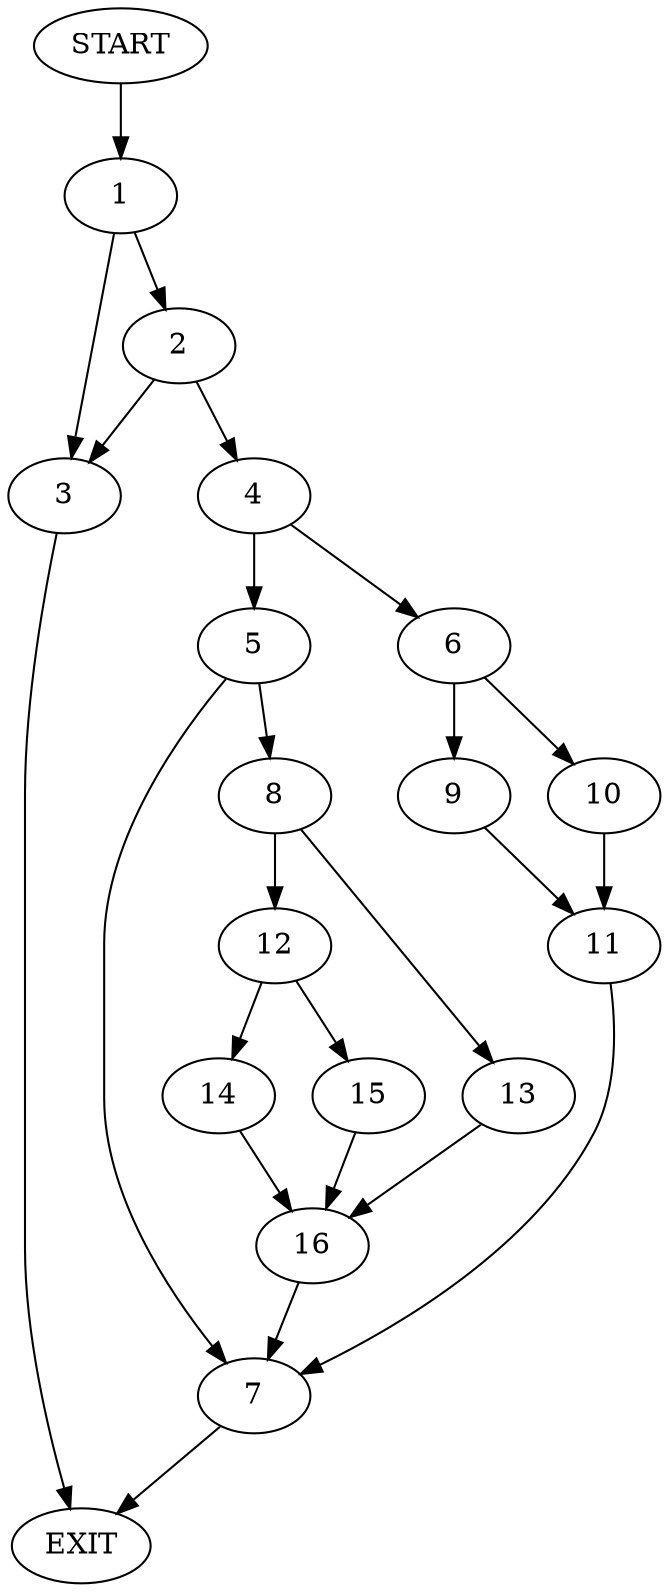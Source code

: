 digraph {
0 [label="START"]
17 [label="EXIT"]
0 -> 1
1 -> 2
1 -> 3
2 -> 3
2 -> 4
3 -> 17
4 -> 5
4 -> 6
5 -> 7
5 -> 8
6 -> 9
6 -> 10
10 -> 11
9 -> 11
11 -> 7
7 -> 17
8 -> 12
8 -> 13
12 -> 14
12 -> 15
13 -> 16
16 -> 7
14 -> 16
15 -> 16
}
